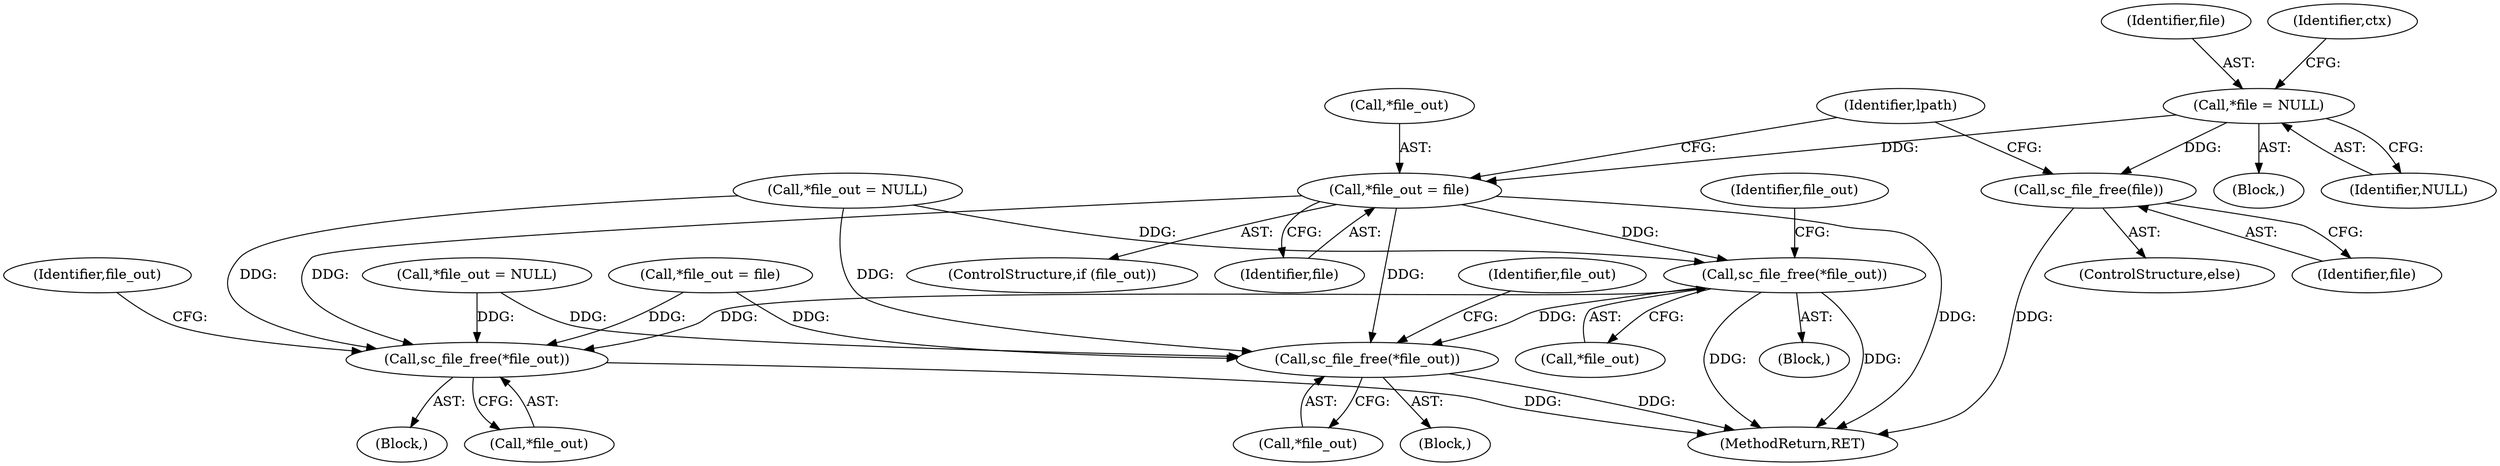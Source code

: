 digraph "0_OpenSC_03628449b75a93787eb2359412a3980365dda49b#diff-f8c0128e14031ed9307d47f10f601b54@pointer" {
"1000256" [label="(Call,*file = NULL)"];
"1000388" [label="(Call,*file_out = file)"];
"1000493" [label="(Call,sc_file_free(*file_out))"];
"1000880" [label="(Call,sc_file_free(*file_out))"];
"1001072" [label="(Call,sc_file_free(*file_out))"];
"1000393" [label="(Call,sc_file_free(file))"];
"1000389" [label="(Call,*file_out)"];
"1000256" [label="(Call,*file = NULL)"];
"1000386" [label="(ControlStructure,if (file_out))"];
"1000398" [label="(Identifier,lpath)"];
"1000393" [label="(Call,sc_file_free(file))"];
"1001071" [label="(Block,)"];
"1000492" [label="(Block,)"];
"1000257" [label="(Identifier,file)"];
"1001073" [label="(Call,*file_out)"];
"1000258" [label="(Identifier,NULL)"];
"1001075" [label="(Call,*file_out = file)"];
"1001072" [label="(Call,sc_file_free(*file_out))"];
"1001077" [label="(Identifier,file_out)"];
"1000880" [label="(Call,sc_file_free(*file_out))"];
"1000881" [label="(Call,*file_out)"];
"1000494" [label="(Call,*file_out)"];
"1000388" [label="(Call,*file_out = file)"];
"1000261" [label="(Identifier,ctx)"];
"1000883" [label="(Call,*file_out = NULL)"];
"1000391" [label="(Identifier,file)"];
"1000497" [label="(Identifier,file_out)"];
"1000138" [label="(Call,*file_out = NULL)"];
"1000879" [label="(Block,)"];
"1000394" [label="(Identifier,file)"];
"1000885" [label="(Identifier,file_out)"];
"1000254" [label="(Block,)"];
"1001130" [label="(MethodReturn,RET)"];
"1000493" [label="(Call,sc_file_free(*file_out))"];
"1000392" [label="(ControlStructure,else)"];
"1000256" -> "1000254"  [label="AST: "];
"1000256" -> "1000258"  [label="CFG: "];
"1000257" -> "1000256"  [label="AST: "];
"1000258" -> "1000256"  [label="AST: "];
"1000261" -> "1000256"  [label="CFG: "];
"1000256" -> "1000388"  [label="DDG: "];
"1000256" -> "1000393"  [label="DDG: "];
"1000388" -> "1000386"  [label="AST: "];
"1000388" -> "1000391"  [label="CFG: "];
"1000389" -> "1000388"  [label="AST: "];
"1000391" -> "1000388"  [label="AST: "];
"1000398" -> "1000388"  [label="CFG: "];
"1000388" -> "1001130"  [label="DDG: "];
"1000388" -> "1000493"  [label="DDG: "];
"1000388" -> "1000880"  [label="DDG: "];
"1000388" -> "1001072"  [label="DDG: "];
"1000493" -> "1000492"  [label="AST: "];
"1000493" -> "1000494"  [label="CFG: "];
"1000494" -> "1000493"  [label="AST: "];
"1000497" -> "1000493"  [label="CFG: "];
"1000493" -> "1001130"  [label="DDG: "];
"1000493" -> "1001130"  [label="DDG: "];
"1000138" -> "1000493"  [label="DDG: "];
"1000493" -> "1000880"  [label="DDG: "];
"1000493" -> "1001072"  [label="DDG: "];
"1000880" -> "1000879"  [label="AST: "];
"1000880" -> "1000881"  [label="CFG: "];
"1000881" -> "1000880"  [label="AST: "];
"1000885" -> "1000880"  [label="CFG: "];
"1000880" -> "1001130"  [label="DDG: "];
"1000883" -> "1000880"  [label="DDG: "];
"1000138" -> "1000880"  [label="DDG: "];
"1001075" -> "1000880"  [label="DDG: "];
"1001072" -> "1001071"  [label="AST: "];
"1001072" -> "1001073"  [label="CFG: "];
"1001073" -> "1001072"  [label="AST: "];
"1001077" -> "1001072"  [label="CFG: "];
"1001072" -> "1001130"  [label="DDG: "];
"1000883" -> "1001072"  [label="DDG: "];
"1000138" -> "1001072"  [label="DDG: "];
"1001075" -> "1001072"  [label="DDG: "];
"1000393" -> "1000392"  [label="AST: "];
"1000393" -> "1000394"  [label="CFG: "];
"1000394" -> "1000393"  [label="AST: "];
"1000398" -> "1000393"  [label="CFG: "];
"1000393" -> "1001130"  [label="DDG: "];
}
